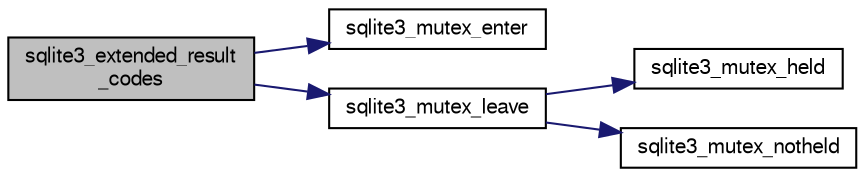 digraph "sqlite3_extended_result_codes"
{
  edge [fontname="FreeSans",fontsize="10",labelfontname="FreeSans",labelfontsize="10"];
  node [fontname="FreeSans",fontsize="10",shape=record];
  rankdir="LR";
  Node33115 [label="sqlite3_extended_result\l_codes",height=0.2,width=0.4,color="black", fillcolor="grey75", style="filled", fontcolor="black"];
  Node33115 -> Node33116 [color="midnightblue",fontsize="10",style="solid",fontname="FreeSans"];
  Node33116 [label="sqlite3_mutex_enter",height=0.2,width=0.4,color="black", fillcolor="white", style="filled",URL="$sqlite3_8c.html#a1c12cde690bd89f104de5cbad12a6bf5"];
  Node33115 -> Node33117 [color="midnightblue",fontsize="10",style="solid",fontname="FreeSans"];
  Node33117 [label="sqlite3_mutex_leave",height=0.2,width=0.4,color="black", fillcolor="white", style="filled",URL="$sqlite3_8c.html#a5838d235601dbd3c1fa993555c6bcc93"];
  Node33117 -> Node33118 [color="midnightblue",fontsize="10",style="solid",fontname="FreeSans"];
  Node33118 [label="sqlite3_mutex_held",height=0.2,width=0.4,color="black", fillcolor="white", style="filled",URL="$sqlite3_8c.html#acf77da68932b6bc163c5e68547ecc3e7"];
  Node33117 -> Node33119 [color="midnightblue",fontsize="10",style="solid",fontname="FreeSans"];
  Node33119 [label="sqlite3_mutex_notheld",height=0.2,width=0.4,color="black", fillcolor="white", style="filled",URL="$sqlite3_8c.html#a83967c837c1c000d3b5adcfaa688f5dc"];
}

